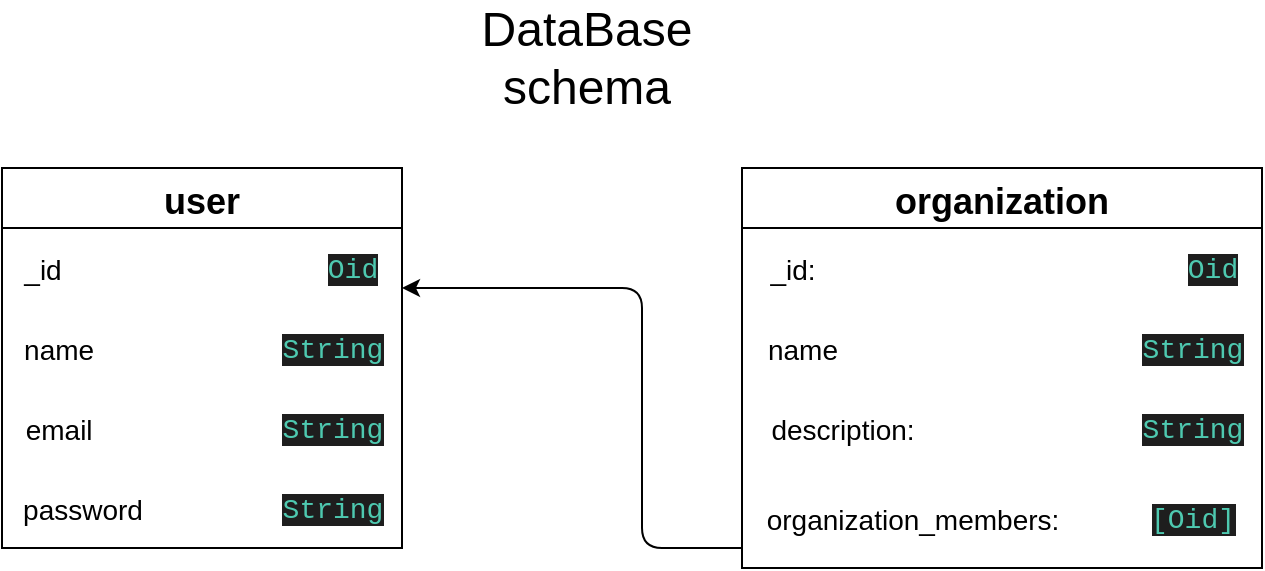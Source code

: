 <mxfile>
    <diagram id="NlT1wHQQ-HGI3JImJyId" name="Page-1">
        <mxGraphModel dx="1026" dy="467" grid="1" gridSize="10" guides="1" tooltips="1" connect="1" arrows="1" fold="1" page="1" pageScale="1" pageWidth="850" pageHeight="1100" math="0" shadow="0">
            <root>
                <mxCell id="0"/>
                <mxCell id="1" parent="0"/>
                <mxCell id="4" value="&lt;font style=&quot;font-size: 24px;&quot;&gt;DataBase schema&lt;/font&gt;" style="text;html=1;strokeColor=none;fillColor=none;align=center;verticalAlign=middle;whiteSpace=wrap;rounded=0;" vertex="1" parent="1">
                    <mxGeometry x="330" y="60" width="85" height="30" as="geometry"/>
                </mxCell>
                <mxCell id="5" value="&lt;font style=&quot;font-size: 18px;&quot;&gt;user&lt;/font&gt;" style="swimlane;whiteSpace=wrap;html=1;fontSize=24;startSize=30;" vertex="1" parent="1">
                    <mxGeometry x="80" y="130" width="200" height="190" as="geometry">
                        <mxRectangle x="90" y="150" width="80" height="40" as="alternateBounds"/>
                    </mxGeometry>
                </mxCell>
                <mxCell id="8" value="&lt;font style=&quot;font-size: 14px;&quot;&gt;name&amp;nbsp;&lt;/font&gt;" style="text;html=1;align=center;verticalAlign=middle;resizable=0;points=[];autosize=1;strokeColor=none;fillColor=none;fontSize=18;" vertex="1" parent="5">
                    <mxGeometry y="70" width="60" height="40" as="geometry"/>
                </mxCell>
                <mxCell id="9" value="&lt;font style=&quot;font-size: 14px;&quot;&gt;email&amp;nbsp;&lt;/font&gt;" style="text;html=1;align=center;verticalAlign=middle;resizable=0;points=[];autosize=1;strokeColor=none;fillColor=none;fontSize=18;" vertex="1" parent="5">
                    <mxGeometry y="110" width="60" height="40" as="geometry"/>
                </mxCell>
                <mxCell id="10" value="&lt;font style=&quot;font-size: 14px;&quot;&gt;password&lt;/font&gt;" style="text;html=1;align=center;verticalAlign=middle;resizable=0;points=[];autosize=1;strokeColor=none;fillColor=none;fontSize=18;" vertex="1" parent="5">
                    <mxGeometry y="150" width="80" height="40" as="geometry"/>
                </mxCell>
                <mxCell id="11" value="&lt;font style=&quot;font-size: 14px;&quot;&gt;_id&lt;/font&gt;" style="text;html=1;align=center;verticalAlign=middle;resizable=0;points=[];autosize=1;strokeColor=none;fillColor=none;fontSize=18;" vertex="1" parent="5">
                    <mxGeometry y="30" width="40" height="40" as="geometry"/>
                </mxCell>
                <mxCell id="20" value="&lt;span style=&quot;color: rgb(78, 201, 176); font-family: Consolas, &amp;quot;Courier New&amp;quot;, monospace; background-color: rgb(30, 30, 30);&quot;&gt;Oid&lt;/span&gt;" style="text;html=1;align=center;verticalAlign=middle;resizable=0;points=[];autosize=1;strokeColor=none;fillColor=none;fontSize=14;" vertex="1" parent="5">
                    <mxGeometry x="150" y="35" width="50" height="30" as="geometry"/>
                </mxCell>
                <mxCell id="21" value="&lt;span style=&quot;color: rgb(78, 201, 176); font-family: Consolas, &amp;quot;Courier New&amp;quot;, monospace; background-color: rgb(30, 30, 30);&quot;&gt;String&lt;/span&gt;" style="text;html=1;align=center;verticalAlign=middle;resizable=0;points=[];autosize=1;strokeColor=none;fillColor=none;fontSize=14;" vertex="1" parent="5">
                    <mxGeometry x="130" y="75" width="70" height="30" as="geometry"/>
                </mxCell>
                <mxCell id="22" value="&lt;span style=&quot;color: rgb(78, 201, 176); font-family: Consolas, &amp;quot;Courier New&amp;quot;, monospace; background-color: rgb(30, 30, 30);&quot;&gt;String&lt;/span&gt;" style="text;html=1;align=center;verticalAlign=middle;resizable=0;points=[];autosize=1;strokeColor=none;fillColor=none;fontSize=14;" vertex="1" parent="5">
                    <mxGeometry x="130" y="115" width="70" height="30" as="geometry"/>
                </mxCell>
                <mxCell id="23" value="&lt;span style=&quot;color: rgb(78, 201, 176); font-family: Consolas, &amp;quot;Courier New&amp;quot;, monospace; background-color: rgb(30, 30, 30);&quot;&gt;String&lt;/span&gt;" style="text;html=1;align=center;verticalAlign=middle;resizable=0;points=[];autosize=1;strokeColor=none;fillColor=none;fontSize=14;" vertex="1" parent="5">
                    <mxGeometry x="130" y="155" width="70" height="30" as="geometry"/>
                </mxCell>
                <mxCell id="6" value="&lt;span style=&quot;font-size: 18px;&quot;&gt;organization&lt;/span&gt;" style="swimlane;whiteSpace=wrap;html=1;fontSize=24;startSize=30;" vertex="1" parent="1">
                    <mxGeometry x="450" y="130" width="260" height="200" as="geometry"/>
                </mxCell>
                <mxCell id="14" value="&lt;font style=&quot;font-size: 14px;&quot;&gt;_id:&lt;/font&gt;" style="text;html=1;align=center;verticalAlign=middle;resizable=0;points=[];autosize=1;strokeColor=none;fillColor=none;fontSize=18;" vertex="1" parent="6">
                    <mxGeometry y="30" width="50" height="40" as="geometry"/>
                </mxCell>
                <mxCell id="15" value="&lt;font style=&quot;font-size: 14px;&quot;&gt;name&lt;/font&gt;" style="text;html=1;align=center;verticalAlign=middle;resizable=0;points=[];autosize=1;strokeColor=none;fillColor=none;fontSize=18;" vertex="1" parent="6">
                    <mxGeometry y="70" width="60" height="40" as="geometry"/>
                </mxCell>
                <mxCell id="16" value="&lt;font style=&quot;font-size: 14px;&quot;&gt;description:&lt;/font&gt;" style="text;html=1;align=center;verticalAlign=middle;resizable=0;points=[];autosize=1;strokeColor=none;fillColor=none;fontSize=18;" vertex="1" parent="6">
                    <mxGeometry y="110" width="100" height="40" as="geometry"/>
                </mxCell>
                <mxCell id="17" value="&lt;font style=&quot;font-size: 14px;&quot;&gt;organization_members:&lt;/font&gt;" style="text;html=1;align=center;verticalAlign=middle;resizable=0;points=[];autosize=1;strokeColor=none;fillColor=none;fontSize=18;" vertex="1" parent="6">
                    <mxGeometry y="155" width="170" height="40" as="geometry"/>
                </mxCell>
                <mxCell id="24" value="&lt;span style=&quot;color: rgb(78, 201, 176); font-family: Consolas, &amp;quot;Courier New&amp;quot;, monospace; background-color: rgb(30, 30, 30);&quot;&gt;Oid&lt;/span&gt;" style="text;html=1;align=center;verticalAlign=middle;resizable=0;points=[];autosize=1;strokeColor=none;fillColor=none;fontSize=14;" vertex="1" parent="6">
                    <mxGeometry x="210" y="35" width="50" height="30" as="geometry"/>
                </mxCell>
                <mxCell id="25" value="&lt;span style=&quot;color: rgb(78, 201, 176); font-family: Consolas, &amp;quot;Courier New&amp;quot;, monospace; background-color: rgb(30, 30, 30);&quot;&gt;String&lt;/span&gt;" style="text;html=1;align=center;verticalAlign=middle;resizable=0;points=[];autosize=1;strokeColor=none;fillColor=none;fontSize=14;" vertex="1" parent="6">
                    <mxGeometry x="190" y="75" width="70" height="30" as="geometry"/>
                </mxCell>
                <mxCell id="26" value="&lt;span style=&quot;color: rgb(78, 201, 176); font-family: Consolas, &amp;quot;Courier New&amp;quot;, monospace; background-color: rgb(30, 30, 30);&quot;&gt;String&lt;/span&gt;" style="text;html=1;align=center;verticalAlign=middle;resizable=0;points=[];autosize=1;strokeColor=none;fillColor=none;fontSize=14;" vertex="1" parent="6">
                    <mxGeometry x="190" y="115" width="70" height="30" as="geometry"/>
                </mxCell>
                <mxCell id="27" value="&lt;font face=&quot;Consolas, Courier New, monospace&quot; color=&quot;#4ec9b0&quot;&gt;&lt;span style=&quot;background-color: rgb(30, 30, 30);&quot;&gt;[Oid]&lt;/span&gt;&lt;/font&gt;" style="text;html=1;align=center;verticalAlign=middle;resizable=0;points=[];autosize=1;strokeColor=none;fillColor=none;fontSize=14;" vertex="1" parent="6">
                    <mxGeometry x="195" y="160" width="60" height="30" as="geometry"/>
                </mxCell>
                <mxCell id="19" style="edgeStyle=orthogonalEdgeStyle;html=1;fontSize=14;" edge="1" parent="1" source="17">
                    <mxGeometry relative="1" as="geometry">
                        <mxPoint x="280" y="190" as="targetPoint"/>
                        <Array as="points">
                            <mxPoint x="400" y="320"/>
                            <mxPoint x="400" y="190"/>
                        </Array>
                    </mxGeometry>
                </mxCell>
            </root>
        </mxGraphModel>
    </diagram>
</mxfile>